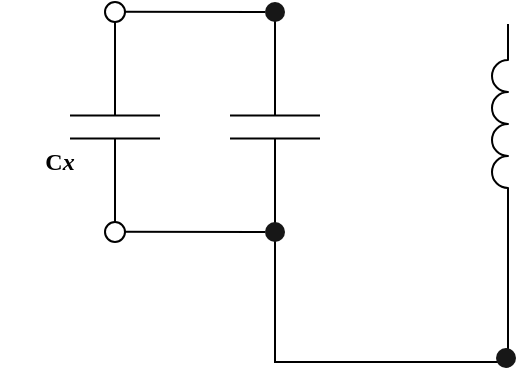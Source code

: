 <mxfile version="15.8.3" type="github">
  <diagram id="TUQsQusANyyZqXLs2lv1" name="ページ1">
    <mxGraphModel dx="677" dy="388" grid="1" gridSize="10" guides="1" tooltips="1" connect="1" arrows="1" fold="1" page="1" pageScale="1" pageWidth="827" pageHeight="1169" math="0" shadow="0">
      <root>
        <mxCell id="0" />
        <mxCell id="1" parent="0" />
        <mxCell id="ePiiwjLtYTE_nr252E6W-12" value="" style="endArrow=none;html=1;rounded=0;fontFamily=Times New Roman;" edge="1" parent="1">
          <mxGeometry width="50" height="50" relative="1" as="geometry">
            <mxPoint x="240" y="224.86" as="sourcePoint" />
            <mxPoint x="312.5" y="225" as="targetPoint" />
          </mxGeometry>
        </mxCell>
        <mxCell id="ePiiwjLtYTE_nr252E6W-11" value="" style="endArrow=none;html=1;rounded=0;fontFamily=Times New Roman;" edge="1" parent="1" target="ePiiwjLtYTE_nr252E6W-8">
          <mxGeometry width="50" height="50" relative="1" as="geometry">
            <mxPoint x="240" y="334.86" as="sourcePoint" />
            <mxPoint x="310" y="334.86" as="targetPoint" />
          </mxGeometry>
        </mxCell>
        <mxCell id="ePiiwjLtYTE_nr252E6W-1" value="" style="pointerEvents=1;verticalLabelPosition=bottom;shadow=0;dashed=0;align=center;html=1;verticalAlign=top;shape=mxgraph.electrical.capacitors.capacitor_1;rotation=90;" vertex="1" parent="1">
          <mxGeometry x="180" y="260" width="115" height="45" as="geometry" />
        </mxCell>
        <mxCell id="ePiiwjLtYTE_nr252E6W-2" value="&lt;font face=&quot;Times New Roman&quot;&gt;&lt;b&gt;C&lt;i&gt;x&lt;/i&gt;&lt;/b&gt;&lt;/font&gt;" style="text;html=1;strokeColor=none;fillColor=none;align=center;verticalAlign=middle;whiteSpace=wrap;rounded=0;" vertex="1" parent="1">
          <mxGeometry x="180" y="285" width="60" height="30" as="geometry" />
        </mxCell>
        <mxCell id="ePiiwjLtYTE_nr252E6W-4" value="" style="ellipse;whiteSpace=wrap;html=1;aspect=fixed;fontFamily=Times New Roman;strokeWidth=1;" vertex="1" parent="1">
          <mxGeometry x="232.5" y="330" width="10" height="10" as="geometry" />
        </mxCell>
        <mxCell id="ePiiwjLtYTE_nr252E6W-6" value="" style="pointerEvents=1;verticalLabelPosition=bottom;shadow=0;dashed=0;align=center;html=1;verticalAlign=top;shape=mxgraph.electrical.capacitors.capacitor_1;rotation=90;" vertex="1" parent="1">
          <mxGeometry x="260" y="260" width="115" height="45" as="geometry" />
        </mxCell>
        <mxCell id="ePiiwjLtYTE_nr252E6W-7" value="" style="ellipse;whiteSpace=wrap;html=1;aspect=fixed;fontFamily=Times New Roman;strokeWidth=1;" vertex="1" parent="1">
          <mxGeometry x="232.5" y="220" width="10" height="10" as="geometry" />
        </mxCell>
        <mxCell id="ePiiwjLtYTE_nr252E6W-14" style="edgeStyle=orthogonalEdgeStyle;rounded=0;orthogonalLoop=1;jettySize=auto;html=1;entryX=0;entryY=1;entryDx=0;entryDy=0;entryPerimeter=0;fontFamily=Times New Roman;endArrow=none;endFill=0;" edge="1" parent="1" source="ePiiwjLtYTE_nr252E6W-8" target="ePiiwjLtYTE_nr252E6W-13">
          <mxGeometry relative="1" as="geometry">
            <Array as="points">
              <mxPoint x="317" y="400" />
              <mxPoint x="434" y="400" />
            </Array>
          </mxGeometry>
        </mxCell>
        <mxCell id="ePiiwjLtYTE_nr252E6W-8" value="" style="ellipse;whiteSpace=wrap;html=1;aspect=fixed;fontSize=20;strokeWidth=1;align=center;strokeColor=none;fillColor=#171717;fontFamily=Times New Roman;" vertex="1" parent="1">
          <mxGeometry x="312.5" y="330" width="10" height="10" as="geometry" />
        </mxCell>
        <mxCell id="ePiiwjLtYTE_nr252E6W-10" value="" style="ellipse;whiteSpace=wrap;html=1;aspect=fixed;fontSize=20;strokeWidth=1;align=center;strokeColor=none;fillColor=#171717;fontFamily=Times New Roman;" vertex="1" parent="1">
          <mxGeometry x="312.5" y="220" width="10" height="10" as="geometry" />
        </mxCell>
        <mxCell id="ePiiwjLtYTE_nr252E6W-13" value="" style="pointerEvents=1;verticalLabelPosition=bottom;shadow=0;dashed=0;align=center;html=1;verticalAlign=top;shape=mxgraph.electrical.inductors.inductor_3;fontFamily=Times New Roman;strokeWidth=1;rotation=-90;" vertex="1" parent="1">
          <mxGeometry x="380" y="277" width="100" height="8" as="geometry" />
        </mxCell>
        <mxCell id="ePiiwjLtYTE_nr252E6W-15" value="" style="ellipse;whiteSpace=wrap;html=1;aspect=fixed;fontSize=20;strokeWidth=1;align=center;strokeColor=none;fillColor=#171717;fontFamily=Times New Roman;" vertex="1" parent="1">
          <mxGeometry x="428" y="393" width="10" height="10" as="geometry" />
        </mxCell>
      </root>
    </mxGraphModel>
  </diagram>
</mxfile>
